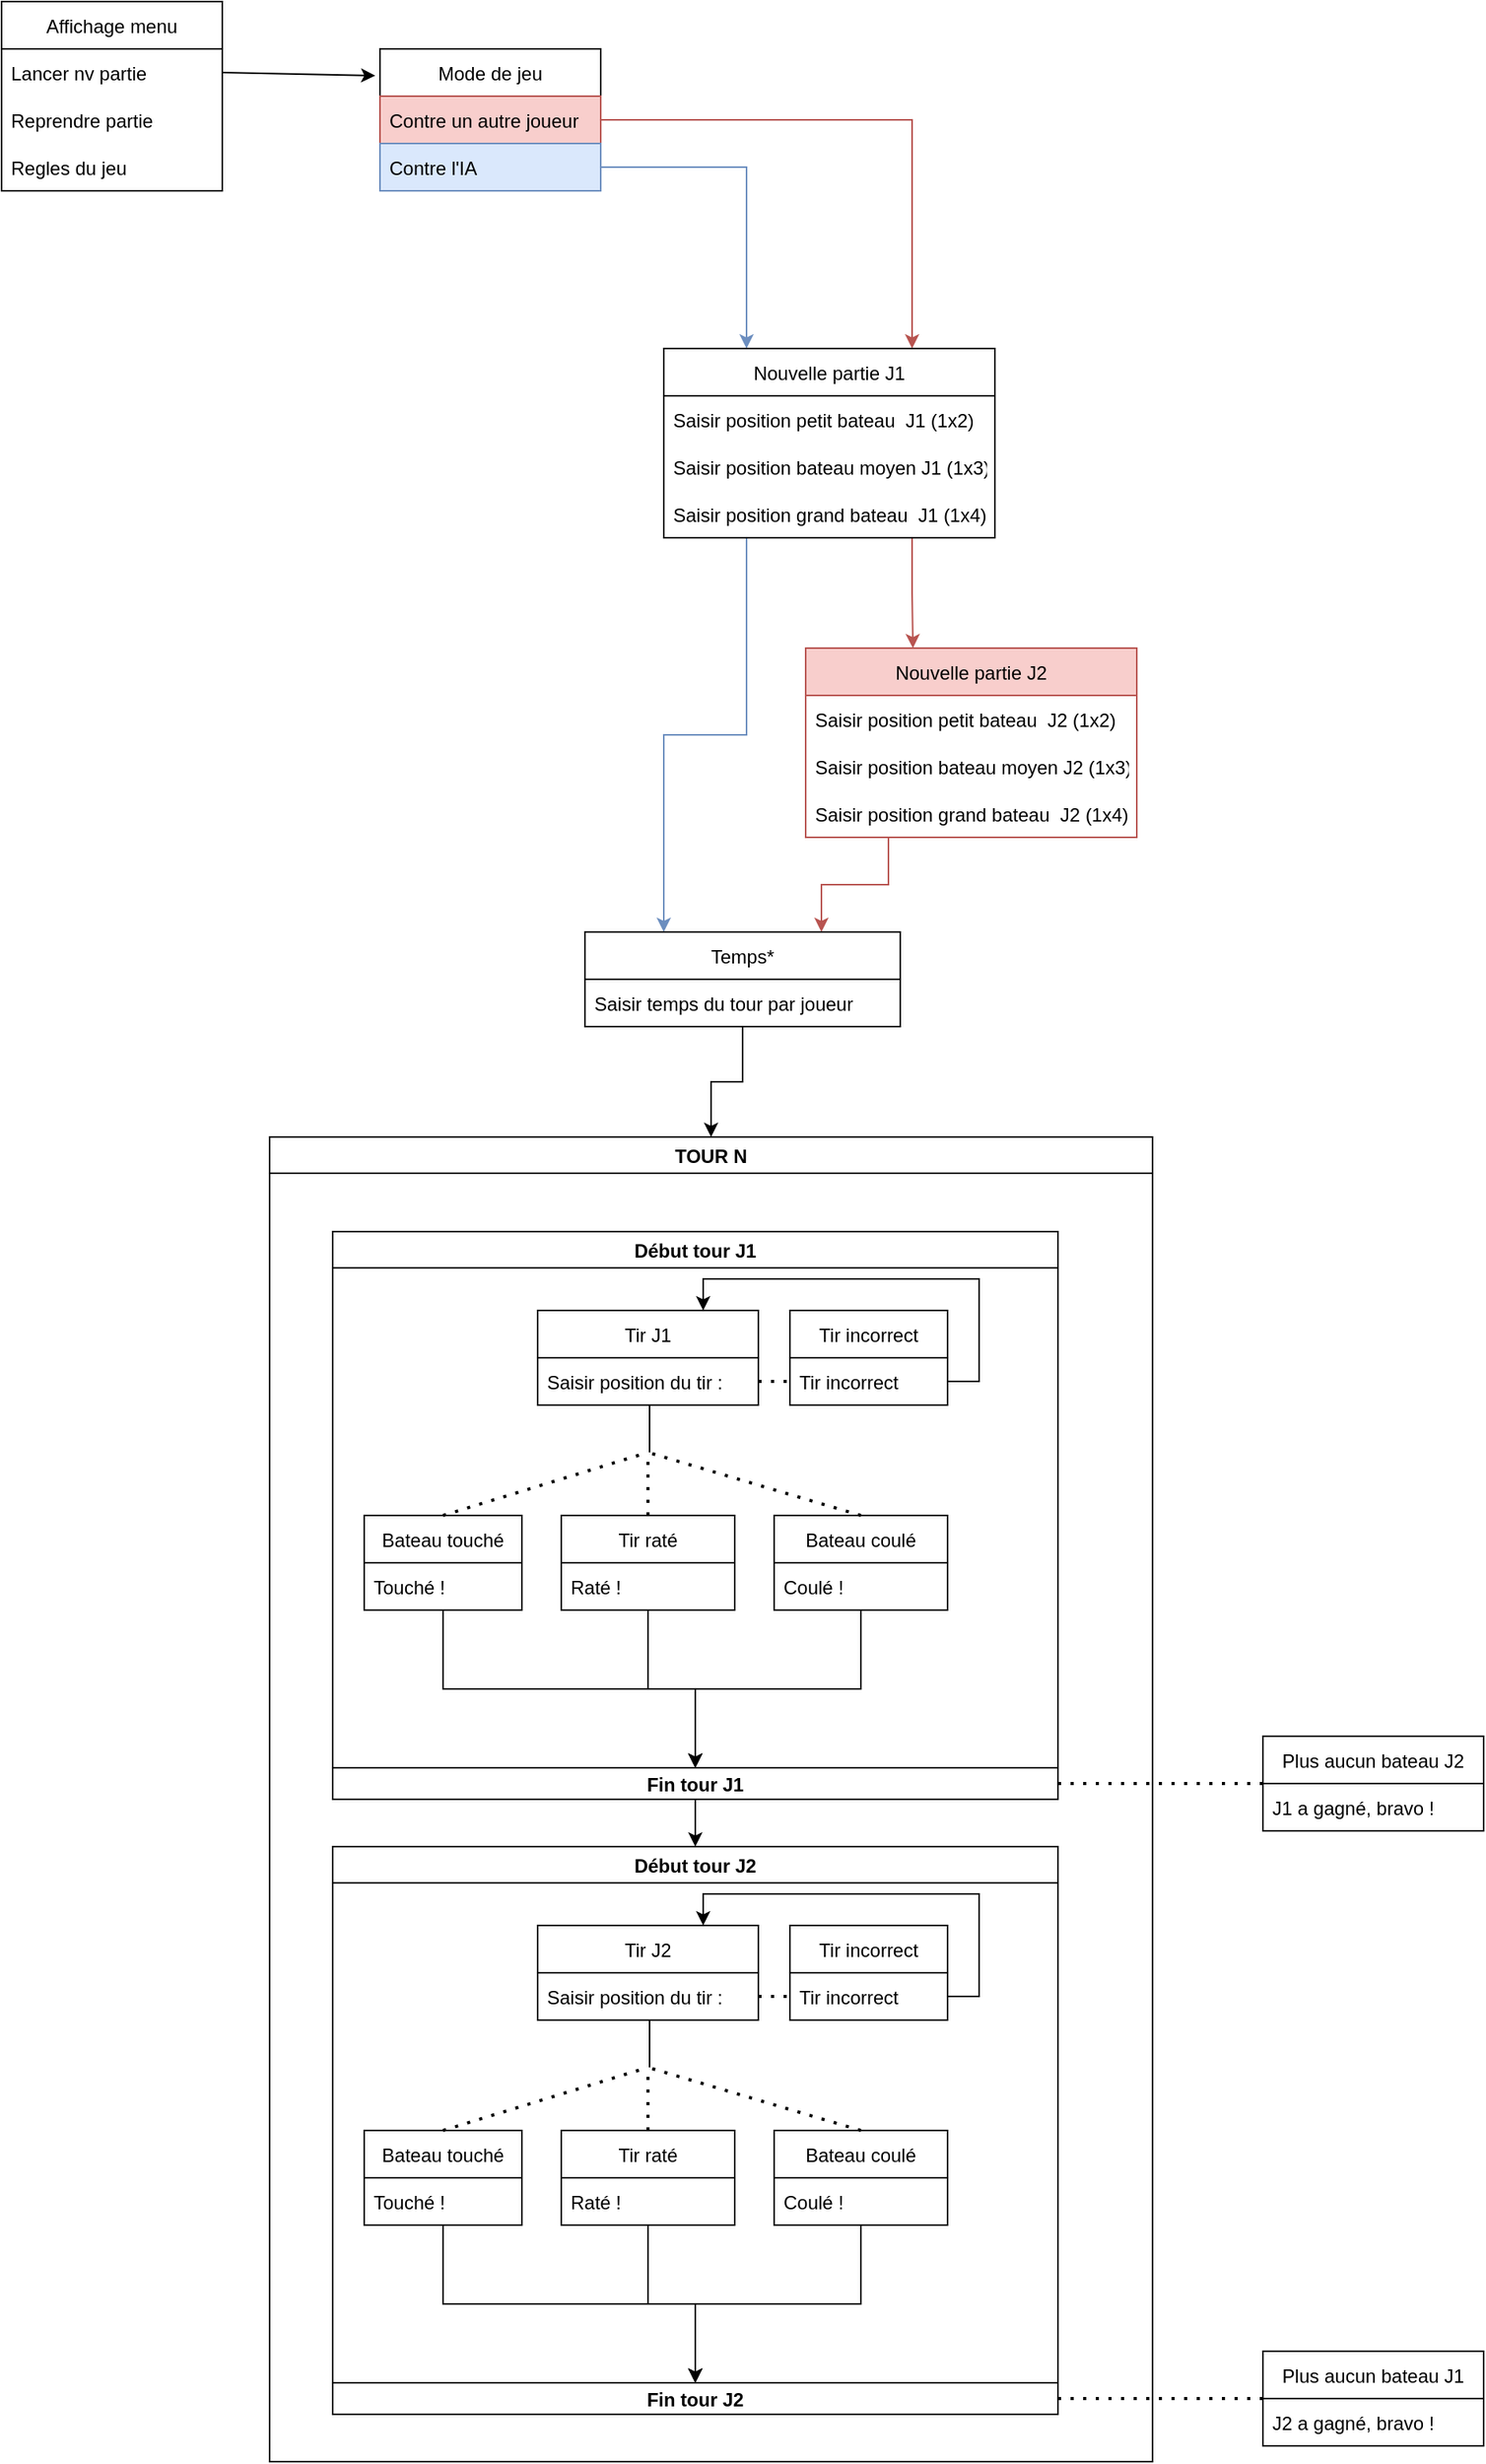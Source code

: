 <mxfile version="20.3.7" type="github">
  <diagram id="rY51InqrMFNTke1AxB6r" name="Page-1">
    <mxGraphModel dx="818" dy="726" grid="1" gridSize="10" guides="1" tooltips="1" connect="1" arrows="1" fold="1" page="1" pageScale="1" pageWidth="827" pageHeight="1169" math="0" shadow="0">
      <root>
        <mxCell id="0" />
        <mxCell id="1" parent="0" />
        <mxCell id="XqRiWV8hkohghndHXZiL-33" value="Affichage menu" style="swimlane;fontStyle=0;childLayout=stackLayout;horizontal=1;startSize=30;horizontalStack=0;resizeParent=1;resizeParentMax=0;resizeLast=0;collapsible=1;marginBottom=0;" vertex="1" parent="1">
          <mxGeometry x="60" y="20" width="140" height="120" as="geometry" />
        </mxCell>
        <mxCell id="XqRiWV8hkohghndHXZiL-34" value="Lancer nv partie" style="text;strokeColor=none;fillColor=none;align=left;verticalAlign=middle;spacingLeft=4;spacingRight=4;overflow=hidden;points=[[0,0.5],[1,0.5]];portConstraint=eastwest;rotatable=0;" vertex="1" parent="XqRiWV8hkohghndHXZiL-33">
          <mxGeometry y="30" width="140" height="30" as="geometry" />
        </mxCell>
        <mxCell id="XqRiWV8hkohghndHXZiL-35" value="Reprendre partie" style="text;strokeColor=none;fillColor=none;align=left;verticalAlign=middle;spacingLeft=4;spacingRight=4;overflow=hidden;points=[[0,0.5],[1,0.5]];portConstraint=eastwest;rotatable=0;" vertex="1" parent="XqRiWV8hkohghndHXZiL-33">
          <mxGeometry y="60" width="140" height="30" as="geometry" />
        </mxCell>
        <mxCell id="XqRiWV8hkohghndHXZiL-36" value="Regles du jeu" style="text;strokeColor=none;fillColor=none;align=left;verticalAlign=middle;spacingLeft=4;spacingRight=4;overflow=hidden;points=[[0,0.5],[1,0.5]];portConstraint=eastwest;rotatable=0;" vertex="1" parent="XqRiWV8hkohghndHXZiL-33">
          <mxGeometry y="90" width="140" height="30" as="geometry" />
        </mxCell>
        <mxCell id="XqRiWV8hkohghndHXZiL-50" style="edgeStyle=orthogonalEdgeStyle;rounded=0;orthogonalLoop=1;jettySize=auto;html=1;exitX=1;exitY=0.5;exitDx=0;exitDy=0;entryX=0.75;entryY=0;entryDx=0;entryDy=0;fillColor=#f8cecc;strokeColor=#b85450;" edge="1" parent="1" source="XqRiWV8hkohghndHXZiL-37" target="XqRiWV8hkohghndHXZiL-46">
          <mxGeometry relative="1" as="geometry">
            <mxPoint x="720" y="270" as="targetPoint" />
          </mxGeometry>
        </mxCell>
        <mxCell id="XqRiWV8hkohghndHXZiL-37" value="Mode de jeu" style="swimlane;fontStyle=0;childLayout=stackLayout;horizontal=1;startSize=30;horizontalStack=0;resizeParent=1;resizeParentMax=0;resizeLast=0;collapsible=1;marginBottom=0;" vertex="1" parent="1">
          <mxGeometry x="300" y="50" width="140" height="90" as="geometry" />
        </mxCell>
        <mxCell id="XqRiWV8hkohghndHXZiL-38" value="Contre un autre joueur" style="text;strokeColor=#b85450;fillColor=#f8cecc;align=left;verticalAlign=middle;spacingLeft=4;spacingRight=4;overflow=hidden;points=[[0,0.5],[1,0.5]];portConstraint=eastwest;rotatable=0;" vertex="1" parent="XqRiWV8hkohghndHXZiL-37">
          <mxGeometry y="30" width="140" height="30" as="geometry" />
        </mxCell>
        <mxCell id="XqRiWV8hkohghndHXZiL-39" value="Contre l&#39;IA" style="text;strokeColor=#6c8ebf;fillColor=#dae8fc;align=left;verticalAlign=middle;spacingLeft=4;spacingRight=4;overflow=hidden;points=[[0,0.5],[1,0.5]];portConstraint=eastwest;rotatable=0;" vertex="1" parent="XqRiWV8hkohghndHXZiL-37">
          <mxGeometry y="60" width="140" height="30" as="geometry" />
        </mxCell>
        <mxCell id="XqRiWV8hkohghndHXZiL-43" value="" style="endArrow=classic;html=1;rounded=0;exitX=1;exitY=0.5;exitDx=0;exitDy=0;entryX=-0.021;entryY=0.189;entryDx=0;entryDy=0;entryPerimeter=0;" edge="1" parent="1" source="XqRiWV8hkohghndHXZiL-34" target="XqRiWV8hkohghndHXZiL-37">
          <mxGeometry width="50" height="50" relative="1" as="geometry">
            <mxPoint x="360" y="410" as="sourcePoint" />
            <mxPoint x="410" y="360" as="targetPoint" />
          </mxGeometry>
        </mxCell>
        <mxCell id="XqRiWV8hkohghndHXZiL-45" style="edgeStyle=orthogonalEdgeStyle;rounded=0;orthogonalLoop=1;jettySize=auto;html=1;entryX=0.25;entryY=0;entryDx=0;entryDy=0;fillColor=#dae8fc;strokeColor=#6c8ebf;" edge="1" parent="1" source="XqRiWV8hkohghndHXZiL-39" target="XqRiWV8hkohghndHXZiL-46">
          <mxGeometry relative="1" as="geometry">
            <mxPoint x="640" y="370" as="targetPoint" />
          </mxGeometry>
        </mxCell>
        <mxCell id="XqRiWV8hkohghndHXZiL-55" style="edgeStyle=orthogonalEdgeStyle;rounded=0;orthogonalLoop=1;jettySize=auto;html=1;exitX=0.75;exitY=1;exitDx=0;exitDy=0;entryX=0.324;entryY=0;entryDx=0;entryDy=0;fillColor=#f8cecc;strokeColor=#b85450;entryPerimeter=0;" edge="1" parent="1" source="XqRiWV8hkohghndHXZiL-46" target="XqRiWV8hkohghndHXZiL-51">
          <mxGeometry relative="1" as="geometry" />
        </mxCell>
        <mxCell id="XqRiWV8hkohghndHXZiL-56" style="edgeStyle=orthogonalEdgeStyle;rounded=0;orthogonalLoop=1;jettySize=auto;html=1;exitX=0.25;exitY=1;exitDx=0;exitDy=0;fillColor=#dae8fc;strokeColor=#6c8ebf;entryX=0.25;entryY=0;entryDx=0;entryDy=0;" edge="1" parent="1" source="XqRiWV8hkohghndHXZiL-46" target="XqRiWV8hkohghndHXZiL-57">
          <mxGeometry relative="1" as="geometry">
            <mxPoint x="260" y="430" as="targetPoint" />
          </mxGeometry>
        </mxCell>
        <mxCell id="XqRiWV8hkohghndHXZiL-46" value="Nouvelle partie J1" style="swimlane;fontStyle=0;childLayout=stackLayout;horizontal=1;startSize=30;horizontalStack=0;resizeParent=1;resizeParentMax=0;resizeLast=0;collapsible=1;marginBottom=0;" vertex="1" parent="1">
          <mxGeometry x="480" y="240" width="210" height="120" as="geometry" />
        </mxCell>
        <mxCell id="XqRiWV8hkohghndHXZiL-47" value="Saisir position petit bateau  J1 (1x2)" style="text;strokeColor=none;fillColor=none;align=left;verticalAlign=middle;spacingLeft=4;spacingRight=4;overflow=hidden;points=[[0,0.5],[1,0.5]];portConstraint=eastwest;rotatable=0;" vertex="1" parent="XqRiWV8hkohghndHXZiL-46">
          <mxGeometry y="30" width="210" height="30" as="geometry" />
        </mxCell>
        <mxCell id="XqRiWV8hkohghndHXZiL-48" value="Saisir position bateau moyen J1 (1x3)" style="text;strokeColor=none;fillColor=none;align=left;verticalAlign=middle;spacingLeft=4;spacingRight=4;overflow=hidden;points=[[0,0.5],[1,0.5]];portConstraint=eastwest;rotatable=0;" vertex="1" parent="XqRiWV8hkohghndHXZiL-46">
          <mxGeometry y="60" width="210" height="30" as="geometry" />
        </mxCell>
        <mxCell id="XqRiWV8hkohghndHXZiL-49" value="Saisir position grand bateau  J1 (1x4)" style="text;strokeColor=none;fillColor=none;align=left;verticalAlign=middle;spacingLeft=4;spacingRight=4;overflow=hidden;points=[[0,0.5],[1,0.5]];portConstraint=eastwest;rotatable=0;" vertex="1" parent="XqRiWV8hkohghndHXZiL-46">
          <mxGeometry y="90" width="210" height="30" as="geometry" />
        </mxCell>
        <mxCell id="XqRiWV8hkohghndHXZiL-62" style="edgeStyle=orthogonalEdgeStyle;rounded=0;orthogonalLoop=1;jettySize=auto;html=1;exitX=0.25;exitY=1;exitDx=0;exitDy=0;entryX=0.75;entryY=0;entryDx=0;entryDy=0;fillColor=#f8cecc;strokeColor=#b85450;" edge="1" parent="1" source="XqRiWV8hkohghndHXZiL-51" target="XqRiWV8hkohghndHXZiL-57">
          <mxGeometry relative="1" as="geometry" />
        </mxCell>
        <mxCell id="XqRiWV8hkohghndHXZiL-51" value="Nouvelle partie J2" style="swimlane;fontStyle=0;childLayout=stackLayout;horizontal=1;startSize=30;horizontalStack=0;resizeParent=1;resizeParentMax=0;resizeLast=0;collapsible=1;marginBottom=0;fillColor=#f8cecc;strokeColor=#b85450;" vertex="1" parent="1">
          <mxGeometry x="570" y="430" width="210" height="120" as="geometry" />
        </mxCell>
        <mxCell id="XqRiWV8hkohghndHXZiL-52" value="Saisir position petit bateau  J2 (1x2)" style="text;strokeColor=none;fillColor=none;align=left;verticalAlign=middle;spacingLeft=4;spacingRight=4;overflow=hidden;points=[[0,0.5],[1,0.5]];portConstraint=eastwest;rotatable=0;" vertex="1" parent="XqRiWV8hkohghndHXZiL-51">
          <mxGeometry y="30" width="210" height="30" as="geometry" />
        </mxCell>
        <mxCell id="XqRiWV8hkohghndHXZiL-53" value="Saisir position bateau moyen J2 (1x3)" style="text;strokeColor=none;fillColor=none;align=left;verticalAlign=middle;spacingLeft=4;spacingRight=4;overflow=hidden;points=[[0,0.5],[1,0.5]];portConstraint=eastwest;rotatable=0;" vertex="1" parent="XqRiWV8hkohghndHXZiL-51">
          <mxGeometry y="60" width="210" height="30" as="geometry" />
        </mxCell>
        <mxCell id="XqRiWV8hkohghndHXZiL-54" value="Saisir position grand bateau  J2 (1x4)" style="text;strokeColor=none;fillColor=none;align=left;verticalAlign=middle;spacingLeft=4;spacingRight=4;overflow=hidden;points=[[0,0.5],[1,0.5]];portConstraint=eastwest;rotatable=0;" vertex="1" parent="XqRiWV8hkohghndHXZiL-51">
          <mxGeometry y="90" width="210" height="30" as="geometry" />
        </mxCell>
        <mxCell id="XqRiWV8hkohghndHXZiL-74" style="edgeStyle=orthogonalEdgeStyle;rounded=0;orthogonalLoop=1;jettySize=auto;html=1;exitX=0.5;exitY=1;exitDx=0;exitDy=0;entryX=0.5;entryY=0;entryDx=0;entryDy=0;" edge="1" parent="1" source="XqRiWV8hkohghndHXZiL-57" target="XqRiWV8hkohghndHXZiL-72">
          <mxGeometry relative="1" as="geometry" />
        </mxCell>
        <mxCell id="XqRiWV8hkohghndHXZiL-57" value="Temps*" style="swimlane;fontStyle=0;childLayout=stackLayout;horizontal=1;startSize=30;horizontalStack=0;resizeParent=1;resizeParentMax=0;resizeLast=0;collapsible=1;marginBottom=0;" vertex="1" parent="1">
          <mxGeometry x="430" y="610" width="200" height="60" as="geometry" />
        </mxCell>
        <mxCell id="XqRiWV8hkohghndHXZiL-60" value="Saisir temps du tour par joueur" style="text;strokeColor=none;fillColor=none;align=left;verticalAlign=middle;spacingLeft=4;spacingRight=4;overflow=hidden;points=[[0,0.5],[1,0.5]];portConstraint=eastwest;rotatable=0;" vertex="1" parent="XqRiWV8hkohghndHXZiL-57">
          <mxGeometry y="30" width="200" height="30" as="geometry" />
        </mxCell>
        <mxCell id="XqRiWV8hkohghndHXZiL-72" value="TOUR N" style="swimlane;" vertex="1" parent="1">
          <mxGeometry x="230" y="740" width="560" height="840" as="geometry" />
        </mxCell>
        <mxCell id="XqRiWV8hkohghndHXZiL-75" value="Début tour J1" style="swimlane;" vertex="1" parent="XqRiWV8hkohghndHXZiL-72">
          <mxGeometry x="40" y="60" width="460" height="360" as="geometry" />
        </mxCell>
        <mxCell id="XqRiWV8hkohghndHXZiL-76" value="Tir J1" style="swimlane;fontStyle=0;childLayout=stackLayout;horizontal=1;startSize=30;horizontalStack=0;resizeParent=1;resizeParentMax=0;resizeLast=0;collapsible=1;marginBottom=0;" vertex="1" parent="XqRiWV8hkohghndHXZiL-75">
          <mxGeometry x="130" y="50" width="140" height="60" as="geometry" />
        </mxCell>
        <mxCell id="XqRiWV8hkohghndHXZiL-77" value="Saisir position du tir :" style="text;strokeColor=none;fillColor=none;align=left;verticalAlign=middle;spacingLeft=4;spacingRight=4;overflow=hidden;points=[[0,0.5],[1,0.5]];portConstraint=eastwest;rotatable=0;" vertex="1" parent="XqRiWV8hkohghndHXZiL-76">
          <mxGeometry y="30" width="140" height="30" as="geometry" />
        </mxCell>
        <mxCell id="XqRiWV8hkohghndHXZiL-116" style="edgeStyle=orthogonalEdgeStyle;rounded=0;orthogonalLoop=1;jettySize=auto;html=1;entryX=0.5;entryY=0;entryDx=0;entryDy=0;" edge="1" parent="XqRiWV8hkohghndHXZiL-75" source="XqRiWV8hkohghndHXZiL-86" target="XqRiWV8hkohghndHXZiL-90">
          <mxGeometry relative="1" as="geometry" />
        </mxCell>
        <mxCell id="XqRiWV8hkohghndHXZiL-86" value="Bateau touché" style="swimlane;fontStyle=0;childLayout=stackLayout;horizontal=1;startSize=30;horizontalStack=0;resizeParent=1;resizeParentMax=0;resizeLast=0;collapsible=1;marginBottom=0;" vertex="1" parent="XqRiWV8hkohghndHXZiL-75">
          <mxGeometry x="20" y="180" width="100" height="60" as="geometry" />
        </mxCell>
        <mxCell id="XqRiWV8hkohghndHXZiL-87" value="Touché !" style="text;strokeColor=none;fillColor=none;align=left;verticalAlign=middle;spacingLeft=4;spacingRight=4;overflow=hidden;points=[[0,0.5],[1,0.5]];portConstraint=eastwest;rotatable=0;" vertex="1" parent="XqRiWV8hkohghndHXZiL-86">
          <mxGeometry y="30" width="100" height="30" as="geometry" />
        </mxCell>
        <mxCell id="XqRiWV8hkohghndHXZiL-90" value="Fin tour J1" style="swimlane;" vertex="1" parent="XqRiWV8hkohghndHXZiL-75">
          <mxGeometry y="340" width="460" height="20" as="geometry" />
        </mxCell>
        <mxCell id="XqRiWV8hkohghndHXZiL-118" style="edgeStyle=orthogonalEdgeStyle;rounded=0;orthogonalLoop=1;jettySize=auto;html=1;entryX=0.5;entryY=0;entryDx=0;entryDy=0;" edge="1" parent="XqRiWV8hkohghndHXZiL-75" source="XqRiWV8hkohghndHXZiL-93" target="XqRiWV8hkohghndHXZiL-90">
          <mxGeometry relative="1" as="geometry" />
        </mxCell>
        <mxCell id="XqRiWV8hkohghndHXZiL-93" value="Bateau coulé" style="swimlane;fontStyle=0;childLayout=stackLayout;horizontal=1;startSize=30;horizontalStack=0;resizeParent=1;resizeParentMax=0;resizeLast=0;collapsible=1;marginBottom=0;" vertex="1" parent="XqRiWV8hkohghndHXZiL-75">
          <mxGeometry x="280" y="180" width="110" height="60" as="geometry" />
        </mxCell>
        <mxCell id="XqRiWV8hkohghndHXZiL-94" value="Coulé !" style="text;strokeColor=none;fillColor=none;align=left;verticalAlign=middle;spacingLeft=4;spacingRight=4;overflow=hidden;points=[[0,0.5],[1,0.5]];portConstraint=eastwest;rotatable=0;" vertex="1" parent="XqRiWV8hkohghndHXZiL-93">
          <mxGeometry y="30" width="110" height="30" as="geometry" />
        </mxCell>
        <mxCell id="XqRiWV8hkohghndHXZiL-96" value="" style="endArrow=none;dashed=1;html=1;dashPattern=1 3;strokeWidth=2;rounded=0;exitX=0.5;exitY=0;exitDx=0;exitDy=0;" edge="1" parent="XqRiWV8hkohghndHXZiL-75" source="XqRiWV8hkohghndHXZiL-93">
          <mxGeometry width="50" height="50" relative="1" as="geometry">
            <mxPoint x="160" y="270" as="sourcePoint" />
            <mxPoint x="200" y="140" as="targetPoint" />
          </mxGeometry>
        </mxCell>
        <mxCell id="XqRiWV8hkohghndHXZiL-102" value="Tir incorrect" style="swimlane;fontStyle=0;childLayout=stackLayout;horizontal=1;startSize=30;horizontalStack=0;resizeParent=1;resizeParentMax=0;resizeLast=0;collapsible=1;marginBottom=0;" vertex="1" parent="XqRiWV8hkohghndHXZiL-75">
          <mxGeometry x="290" y="50" width="100" height="60" as="geometry" />
        </mxCell>
        <mxCell id="XqRiWV8hkohghndHXZiL-103" value="Tir incorrect" style="text;strokeColor=none;fillColor=none;align=left;verticalAlign=middle;spacingLeft=4;spacingRight=4;overflow=hidden;points=[[0,0.5],[1,0.5]];portConstraint=eastwest;rotatable=0;" vertex="1" parent="XqRiWV8hkohghndHXZiL-102">
          <mxGeometry y="30" width="100" height="30" as="geometry" />
        </mxCell>
        <mxCell id="XqRiWV8hkohghndHXZiL-107" style="edgeStyle=orthogonalEdgeStyle;rounded=0;orthogonalLoop=1;jettySize=auto;html=1;exitX=1;exitY=0.5;exitDx=0;exitDy=0;entryX=0.75;entryY=0;entryDx=0;entryDy=0;" edge="1" parent="XqRiWV8hkohghndHXZiL-75" source="XqRiWV8hkohghndHXZiL-103" target="XqRiWV8hkohghndHXZiL-76">
          <mxGeometry relative="1" as="geometry" />
        </mxCell>
        <mxCell id="XqRiWV8hkohghndHXZiL-108" value="" style="endArrow=none;dashed=1;html=1;dashPattern=1 3;strokeWidth=2;rounded=0;exitX=1;exitY=0.5;exitDx=0;exitDy=0;entryX=0;entryY=0.5;entryDx=0;entryDy=0;" edge="1" parent="XqRiWV8hkohghndHXZiL-75" source="XqRiWV8hkohghndHXZiL-77" target="XqRiWV8hkohghndHXZiL-103">
          <mxGeometry width="50" height="50" relative="1" as="geometry">
            <mxPoint x="320" y="210" as="sourcePoint" />
            <mxPoint x="370" y="160" as="targetPoint" />
          </mxGeometry>
        </mxCell>
        <mxCell id="XqRiWV8hkohghndHXZiL-117" style="edgeStyle=orthogonalEdgeStyle;rounded=0;orthogonalLoop=1;jettySize=auto;html=1;entryX=0.5;entryY=0;entryDx=0;entryDy=0;" edge="1" parent="XqRiWV8hkohghndHXZiL-75" source="XqRiWV8hkohghndHXZiL-109" target="XqRiWV8hkohghndHXZiL-90">
          <mxGeometry relative="1" as="geometry" />
        </mxCell>
        <mxCell id="XqRiWV8hkohghndHXZiL-109" value="Tir raté" style="swimlane;fontStyle=0;childLayout=stackLayout;horizontal=1;startSize=30;horizontalStack=0;resizeParent=1;resizeParentMax=0;resizeLast=0;collapsible=1;marginBottom=0;" vertex="1" parent="XqRiWV8hkohghndHXZiL-75">
          <mxGeometry x="145" y="180" width="110" height="60" as="geometry" />
        </mxCell>
        <mxCell id="XqRiWV8hkohghndHXZiL-110" value="Raté !" style="text;strokeColor=none;fillColor=none;align=left;verticalAlign=middle;spacingLeft=4;spacingRight=4;overflow=hidden;points=[[0,0.5],[1,0.5]];portConstraint=eastwest;rotatable=0;" vertex="1" parent="XqRiWV8hkohghndHXZiL-109">
          <mxGeometry y="30" width="110" height="30" as="geometry" />
        </mxCell>
        <mxCell id="XqRiWV8hkohghndHXZiL-97" value="" style="endArrow=none;dashed=1;html=1;dashPattern=1 3;strokeWidth=2;rounded=0;exitX=1;exitY=0.5;exitDx=0;exitDy=0;" edge="1" parent="XqRiWV8hkohghndHXZiL-72" source="XqRiWV8hkohghndHXZiL-90">
          <mxGeometry width="50" height="50" relative="1" as="geometry">
            <mxPoint x="540" y="450" as="sourcePoint" />
            <mxPoint x="630" y="410" as="targetPoint" />
          </mxGeometry>
        </mxCell>
        <mxCell id="XqRiWV8hkohghndHXZiL-239" value="Début tour J2" style="swimlane;" vertex="1" parent="XqRiWV8hkohghndHXZiL-72">
          <mxGeometry x="40" y="450" width="460" height="360" as="geometry" />
        </mxCell>
        <mxCell id="XqRiWV8hkohghndHXZiL-240" value="Tir J2" style="swimlane;fontStyle=0;childLayout=stackLayout;horizontal=1;startSize=30;horizontalStack=0;resizeParent=1;resizeParentMax=0;resizeLast=0;collapsible=1;marginBottom=0;" vertex="1" parent="XqRiWV8hkohghndHXZiL-239">
          <mxGeometry x="130" y="50" width="140" height="60" as="geometry" />
        </mxCell>
        <mxCell id="XqRiWV8hkohghndHXZiL-241" value="Saisir position du tir :" style="text;strokeColor=none;fillColor=none;align=left;verticalAlign=middle;spacingLeft=4;spacingRight=4;overflow=hidden;points=[[0,0.5],[1,0.5]];portConstraint=eastwest;rotatable=0;" vertex="1" parent="XqRiWV8hkohghndHXZiL-240">
          <mxGeometry y="30" width="140" height="30" as="geometry" />
        </mxCell>
        <mxCell id="XqRiWV8hkohghndHXZiL-242" style="edgeStyle=orthogonalEdgeStyle;rounded=0;orthogonalLoop=1;jettySize=auto;html=1;entryX=0.5;entryY=0;entryDx=0;entryDy=0;" edge="1" parent="XqRiWV8hkohghndHXZiL-239" source="XqRiWV8hkohghndHXZiL-243" target="XqRiWV8hkohghndHXZiL-245">
          <mxGeometry relative="1" as="geometry" />
        </mxCell>
        <mxCell id="XqRiWV8hkohghndHXZiL-243" value="Bateau touché" style="swimlane;fontStyle=0;childLayout=stackLayout;horizontal=1;startSize=30;horizontalStack=0;resizeParent=1;resizeParentMax=0;resizeLast=0;collapsible=1;marginBottom=0;" vertex="1" parent="XqRiWV8hkohghndHXZiL-239">
          <mxGeometry x="20" y="180" width="100" height="60" as="geometry" />
        </mxCell>
        <mxCell id="XqRiWV8hkohghndHXZiL-244" value="Touché !" style="text;strokeColor=none;fillColor=none;align=left;verticalAlign=middle;spacingLeft=4;spacingRight=4;overflow=hidden;points=[[0,0.5],[1,0.5]];portConstraint=eastwest;rotatable=0;" vertex="1" parent="XqRiWV8hkohghndHXZiL-243">
          <mxGeometry y="30" width="100" height="30" as="geometry" />
        </mxCell>
        <mxCell id="XqRiWV8hkohghndHXZiL-245" value="Fin tour J2" style="swimlane;" vertex="1" parent="XqRiWV8hkohghndHXZiL-239">
          <mxGeometry y="340" width="460" height="20" as="geometry" />
        </mxCell>
        <mxCell id="XqRiWV8hkohghndHXZiL-246" style="edgeStyle=orthogonalEdgeStyle;rounded=0;orthogonalLoop=1;jettySize=auto;html=1;entryX=0.5;entryY=0;entryDx=0;entryDy=0;" edge="1" parent="XqRiWV8hkohghndHXZiL-239" source="XqRiWV8hkohghndHXZiL-247" target="XqRiWV8hkohghndHXZiL-245">
          <mxGeometry relative="1" as="geometry" />
        </mxCell>
        <mxCell id="XqRiWV8hkohghndHXZiL-247" value="Bateau coulé" style="swimlane;fontStyle=0;childLayout=stackLayout;horizontal=1;startSize=30;horizontalStack=0;resizeParent=1;resizeParentMax=0;resizeLast=0;collapsible=1;marginBottom=0;" vertex="1" parent="XqRiWV8hkohghndHXZiL-239">
          <mxGeometry x="280" y="180" width="110" height="60" as="geometry" />
        </mxCell>
        <mxCell id="XqRiWV8hkohghndHXZiL-248" value="Coulé !" style="text;strokeColor=none;fillColor=none;align=left;verticalAlign=middle;spacingLeft=4;spacingRight=4;overflow=hidden;points=[[0,0.5],[1,0.5]];portConstraint=eastwest;rotatable=0;" vertex="1" parent="XqRiWV8hkohghndHXZiL-247">
          <mxGeometry y="30" width="110" height="30" as="geometry" />
        </mxCell>
        <mxCell id="XqRiWV8hkohghndHXZiL-249" value="" style="endArrow=none;dashed=1;html=1;dashPattern=1 3;strokeWidth=2;rounded=0;exitX=0.5;exitY=0;exitDx=0;exitDy=0;" edge="1" parent="XqRiWV8hkohghndHXZiL-239" source="XqRiWV8hkohghndHXZiL-247">
          <mxGeometry width="50" height="50" relative="1" as="geometry">
            <mxPoint x="160" y="270" as="sourcePoint" />
            <mxPoint x="200" y="140" as="targetPoint" />
          </mxGeometry>
        </mxCell>
        <mxCell id="XqRiWV8hkohghndHXZiL-250" value="Tir incorrect" style="swimlane;fontStyle=0;childLayout=stackLayout;horizontal=1;startSize=30;horizontalStack=0;resizeParent=1;resizeParentMax=0;resizeLast=0;collapsible=1;marginBottom=0;" vertex="1" parent="XqRiWV8hkohghndHXZiL-239">
          <mxGeometry x="290" y="50" width="100" height="60" as="geometry" />
        </mxCell>
        <mxCell id="XqRiWV8hkohghndHXZiL-251" value="Tir incorrect" style="text;strokeColor=none;fillColor=none;align=left;verticalAlign=middle;spacingLeft=4;spacingRight=4;overflow=hidden;points=[[0,0.5],[1,0.5]];portConstraint=eastwest;rotatable=0;" vertex="1" parent="XqRiWV8hkohghndHXZiL-250">
          <mxGeometry y="30" width="100" height="30" as="geometry" />
        </mxCell>
        <mxCell id="XqRiWV8hkohghndHXZiL-252" style="edgeStyle=orthogonalEdgeStyle;rounded=0;orthogonalLoop=1;jettySize=auto;html=1;exitX=1;exitY=0.5;exitDx=0;exitDy=0;entryX=0.75;entryY=0;entryDx=0;entryDy=0;" edge="1" parent="XqRiWV8hkohghndHXZiL-239" source="XqRiWV8hkohghndHXZiL-251" target="XqRiWV8hkohghndHXZiL-240">
          <mxGeometry relative="1" as="geometry" />
        </mxCell>
        <mxCell id="XqRiWV8hkohghndHXZiL-253" value="" style="endArrow=none;dashed=1;html=1;dashPattern=1 3;strokeWidth=2;rounded=0;exitX=1;exitY=0.5;exitDx=0;exitDy=0;entryX=0;entryY=0.5;entryDx=0;entryDy=0;" edge="1" parent="XqRiWV8hkohghndHXZiL-239" source="XqRiWV8hkohghndHXZiL-241" target="XqRiWV8hkohghndHXZiL-251">
          <mxGeometry width="50" height="50" relative="1" as="geometry">
            <mxPoint x="320" y="210" as="sourcePoint" />
            <mxPoint x="370" y="160" as="targetPoint" />
          </mxGeometry>
        </mxCell>
        <mxCell id="XqRiWV8hkohghndHXZiL-254" style="edgeStyle=orthogonalEdgeStyle;rounded=0;orthogonalLoop=1;jettySize=auto;html=1;entryX=0.5;entryY=0;entryDx=0;entryDy=0;" edge="1" parent="XqRiWV8hkohghndHXZiL-239" source="XqRiWV8hkohghndHXZiL-255" target="XqRiWV8hkohghndHXZiL-245">
          <mxGeometry relative="1" as="geometry" />
        </mxCell>
        <mxCell id="XqRiWV8hkohghndHXZiL-255" value="Tir raté" style="swimlane;fontStyle=0;childLayout=stackLayout;horizontal=1;startSize=30;horizontalStack=0;resizeParent=1;resizeParentMax=0;resizeLast=0;collapsible=1;marginBottom=0;" vertex="1" parent="XqRiWV8hkohghndHXZiL-239">
          <mxGeometry x="145" y="180" width="110" height="60" as="geometry" />
        </mxCell>
        <mxCell id="XqRiWV8hkohghndHXZiL-256" value="Raté !" style="text;strokeColor=none;fillColor=none;align=left;verticalAlign=middle;spacingLeft=4;spacingRight=4;overflow=hidden;points=[[0,0.5],[1,0.5]];portConstraint=eastwest;rotatable=0;" vertex="1" parent="XqRiWV8hkohghndHXZiL-255">
          <mxGeometry y="30" width="110" height="30" as="geometry" />
        </mxCell>
        <mxCell id="XqRiWV8hkohghndHXZiL-257" value="" style="endArrow=none;dashed=1;html=1;dashPattern=1 3;strokeWidth=2;rounded=0;exitX=0.5;exitY=0;exitDx=0;exitDy=0;" edge="1" parent="XqRiWV8hkohghndHXZiL-72" source="XqRiWV8hkohghndHXZiL-243">
          <mxGeometry width="50" height="50" relative="1" as="geometry">
            <mxPoint x="-60" y="720" as="sourcePoint" />
            <mxPoint x="240" y="590" as="targetPoint" />
          </mxGeometry>
        </mxCell>
        <mxCell id="XqRiWV8hkohghndHXZiL-258" value="" style="endArrow=none;html=1;rounded=0;" edge="1" parent="XqRiWV8hkohghndHXZiL-72">
          <mxGeometry width="50" height="50" relative="1" as="geometry">
            <mxPoint x="241" y="560" as="sourcePoint" />
            <mxPoint x="241" y="590" as="targetPoint" />
          </mxGeometry>
        </mxCell>
        <mxCell id="XqRiWV8hkohghndHXZiL-259" value="" style="endArrow=none;dashed=1;html=1;dashPattern=1 3;strokeWidth=2;rounded=0;exitX=0.5;exitY=0;exitDx=0;exitDy=0;" edge="1" parent="XqRiWV8hkohghndHXZiL-72" source="XqRiWV8hkohghndHXZiL-255">
          <mxGeometry width="50" height="50" relative="1" as="geometry">
            <mxPoint x="360" y="740" as="sourcePoint" />
            <mxPoint x="240" y="590" as="targetPoint" />
          </mxGeometry>
        </mxCell>
        <mxCell id="XqRiWV8hkohghndHXZiL-263" value="" style="endArrow=classic;html=1;rounded=0;exitX=0.5;exitY=1;exitDx=0;exitDy=0;entryX=0.5;entryY=0;entryDx=0;entryDy=0;" edge="1" parent="XqRiWV8hkohghndHXZiL-72" source="XqRiWV8hkohghndHXZiL-90" target="XqRiWV8hkohghndHXZiL-239">
          <mxGeometry width="50" height="50" relative="1" as="geometry">
            <mxPoint x="340" y="580" as="sourcePoint" />
            <mxPoint x="390" y="530" as="targetPoint" />
          </mxGeometry>
        </mxCell>
        <mxCell id="XqRiWV8hkohghndHXZiL-91" value="" style="endArrow=none;dashed=1;html=1;dashPattern=1 3;strokeWidth=2;rounded=0;exitX=0.5;exitY=0;exitDx=0;exitDy=0;" edge="1" parent="1" source="XqRiWV8hkohghndHXZiL-86">
          <mxGeometry width="50" height="50" relative="1" as="geometry">
            <mxPoint x="170" y="1070" as="sourcePoint" />
            <mxPoint x="470" y="940" as="targetPoint" />
          </mxGeometry>
        </mxCell>
        <mxCell id="XqRiWV8hkohghndHXZiL-98" value="Plus aucun bateau J2" style="swimlane;fontStyle=0;childLayout=stackLayout;horizontal=1;startSize=30;horizontalStack=0;resizeParent=1;resizeParentMax=0;resizeLast=0;collapsible=1;marginBottom=0;" vertex="1" parent="1">
          <mxGeometry x="860" y="1120" width="140" height="60" as="geometry" />
        </mxCell>
        <mxCell id="XqRiWV8hkohghndHXZiL-99" value="J1 a gagné, bravo !" style="text;strokeColor=none;fillColor=none;align=left;verticalAlign=middle;spacingLeft=4;spacingRight=4;overflow=hidden;points=[[0,0.5],[1,0.5]];portConstraint=eastwest;rotatable=0;" vertex="1" parent="XqRiWV8hkohghndHXZiL-98">
          <mxGeometry y="30" width="140" height="30" as="geometry" />
        </mxCell>
        <mxCell id="XqRiWV8hkohghndHXZiL-114" value="" style="endArrow=none;html=1;rounded=0;" edge="1" parent="1">
          <mxGeometry width="50" height="50" relative="1" as="geometry">
            <mxPoint x="471" y="910" as="sourcePoint" />
            <mxPoint x="471" y="940" as="targetPoint" />
          </mxGeometry>
        </mxCell>
        <mxCell id="XqRiWV8hkohghndHXZiL-115" value="" style="endArrow=none;dashed=1;html=1;dashPattern=1 3;strokeWidth=2;rounded=0;exitX=0.5;exitY=0;exitDx=0;exitDy=0;" edge="1" parent="1" source="XqRiWV8hkohghndHXZiL-109">
          <mxGeometry width="50" height="50" relative="1" as="geometry">
            <mxPoint x="590" y="1090" as="sourcePoint" />
            <mxPoint x="470" y="940" as="targetPoint" />
          </mxGeometry>
        </mxCell>
        <mxCell id="XqRiWV8hkohghndHXZiL-260" value="" style="endArrow=none;dashed=1;html=1;dashPattern=1 3;strokeWidth=2;rounded=0;exitX=1;exitY=0.5;exitDx=0;exitDy=0;" edge="1" parent="1" source="XqRiWV8hkohghndHXZiL-245">
          <mxGeometry width="50" height="50" relative="1" as="geometry">
            <mxPoint x="780" y="1520" as="sourcePoint" />
            <mxPoint x="860" y="1540.0" as="targetPoint" />
          </mxGeometry>
        </mxCell>
        <mxCell id="XqRiWV8hkohghndHXZiL-261" value="Plus aucun bateau J1" style="swimlane;fontStyle=0;childLayout=stackLayout;horizontal=1;startSize=30;horizontalStack=0;resizeParent=1;resizeParentMax=0;resizeLast=0;collapsible=1;marginBottom=0;" vertex="1" parent="1">
          <mxGeometry x="860" y="1510" width="140" height="60" as="geometry" />
        </mxCell>
        <mxCell id="XqRiWV8hkohghndHXZiL-262" value="J2 a gagné, bravo !" style="text;strokeColor=none;fillColor=none;align=left;verticalAlign=middle;spacingLeft=4;spacingRight=4;overflow=hidden;points=[[0,0.5],[1,0.5]];portConstraint=eastwest;rotatable=0;" vertex="1" parent="XqRiWV8hkohghndHXZiL-261">
          <mxGeometry y="30" width="140" height="30" as="geometry" />
        </mxCell>
      </root>
    </mxGraphModel>
  </diagram>
</mxfile>
